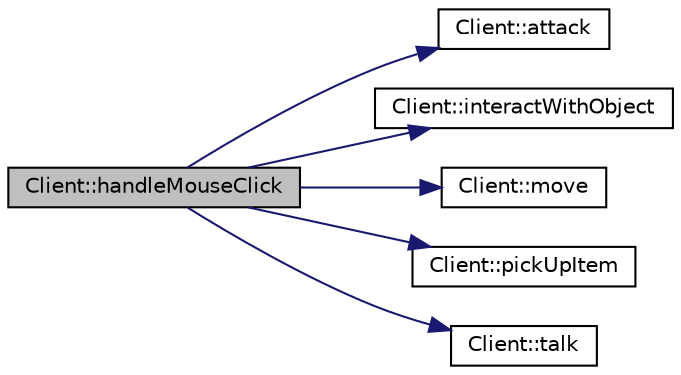 digraph "Client::handleMouseClick"
{
 // LATEX_PDF_SIZE
  edge [fontname="Helvetica",fontsize="10",labelfontname="Helvetica",labelfontsize="10"];
  node [fontname="Helvetica",fontsize="10",shape=record];
  rankdir="LR";
  Node1 [label="Client::handleMouseClick",height=0.2,width=0.4,color="black", fillcolor="grey75", style="filled", fontcolor="black",tooltip="Handles a mouse click hit on the graphics window."];
  Node1 -> Node2 [color="midnightblue",fontsize="10",style="solid",fontname="Helvetica"];
  Node2 [label="Client::attack",height=0.2,width=0.4,color="black", fillcolor="white", style="filled",URL="$classClient.html#a4803a7c5331ade167dbea71c01dfe7fb",tooltip="Sends an attack message to the server."];
  Node1 -> Node3 [color="midnightblue",fontsize="10",style="solid",fontname="Helvetica"];
  Node3 [label="Client::interactWithObject",height=0.2,width=0.4,color="black", fillcolor="white", style="filled",URL="$classClient.html#a0dfd50dbe59821fc99489c425d80066b",tooltip="Sends an object interaction message to the server."];
  Node1 -> Node4 [color="midnightblue",fontsize="10",style="solid",fontname="Helvetica"];
  Node4 [label="Client::move",height=0.2,width=0.4,color="black", fillcolor="white", style="filled",URL="$classClient.html#a68216a3e4b0cd1f2f72388f7bcd77bd7",tooltip="Sends a move message to the server."];
  Node1 -> Node5 [color="midnightblue",fontsize="10",style="solid",fontname="Helvetica"];
  Node5 [label="Client::pickUpItem",height=0.2,width=0.4,color="black", fillcolor="white", style="filled",URL="$classClient.html#a488bdfe038fb7b96ce82da0081213f87",tooltip="Sends a PickUpItemMessage to the server."];
  Node1 -> Node6 [color="midnightblue",fontsize="10",style="solid",fontname="Helvetica"];
  Node6 [label="Client::talk",height=0.2,width=0.4,color="black", fillcolor="white", style="filled",URL="$classClient.html#a1bd5853aea615d870a314ef884d8d5a5",tooltip="Send talk message to the server."];
}
